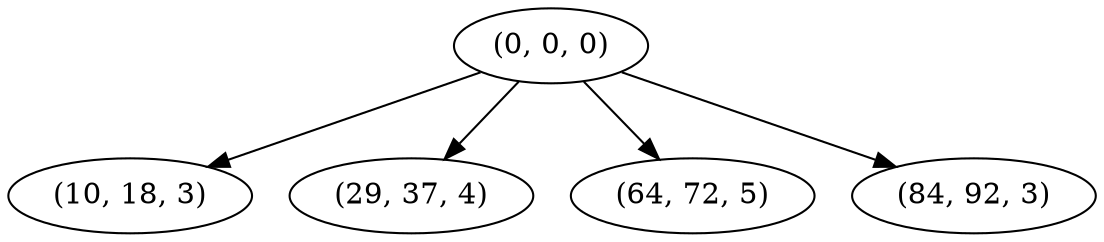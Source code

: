 digraph tree {
    "(0, 0, 0)";
    "(10, 18, 3)";
    "(29, 37, 4)";
    "(64, 72, 5)";
    "(84, 92, 3)";
    "(0, 0, 0)" -> "(10, 18, 3)";
    "(0, 0, 0)" -> "(29, 37, 4)";
    "(0, 0, 0)" -> "(64, 72, 5)";
    "(0, 0, 0)" -> "(84, 92, 3)";
}
